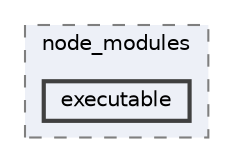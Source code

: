 digraph "C:/Users/arisc/OneDrive/Documents/GitHub/FINAL/EcoEats-Project/node_modules/executable"
{
 // LATEX_PDF_SIZE
  bgcolor="transparent";
  edge [fontname=Helvetica,fontsize=10,labelfontname=Helvetica,labelfontsize=10];
  node [fontname=Helvetica,fontsize=10,shape=box,height=0.2,width=0.4];
  compound=true
  subgraph clusterdir_5091f2b68170d33f954320199e2fed0a {
    graph [ bgcolor="#edf0f7", pencolor="grey50", label="node_modules", fontname=Helvetica,fontsize=10 style="filled,dashed", URL="dir_5091f2b68170d33f954320199e2fed0a.html",tooltip=""]
  dir_8f775bb0d0948d2ca490c93e348c8067 [label="executable", fillcolor="#edf0f7", color="grey25", style="filled,bold", URL="dir_8f775bb0d0948d2ca490c93e348c8067.html",tooltip=""];
  }
}

